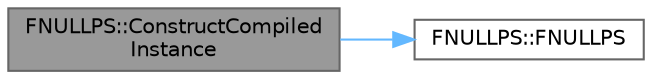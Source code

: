 digraph "FNULLPS::ConstructCompiledInstance"
{
 // INTERACTIVE_SVG=YES
 // LATEX_PDF_SIZE
  bgcolor="transparent";
  edge [fontname=Helvetica,fontsize=10,labelfontname=Helvetica,labelfontsize=10];
  node [fontname=Helvetica,fontsize=10,shape=box,height=0.2,width=0.4];
  rankdir="LR";
  Node1 [id="Node000001",label="FNULLPS::ConstructCompiled\lInstance",height=0.2,width=0.4,color="gray40", fillcolor="grey60", style="filled", fontcolor="black",tooltip=" "];
  Node1 -> Node2 [id="edge1_Node000001_Node000002",color="steelblue1",style="solid",tooltip=" "];
  Node2 [id="Node000002",label="FNULLPS::FNULLPS",height=0.2,width=0.4,color="grey40", fillcolor="white", style="filled",URL="$d3/deb/classFNULLPS.html#ad6d7d0e2e6eaf991cc8eca96b63b46b6",tooltip=" "];
}
